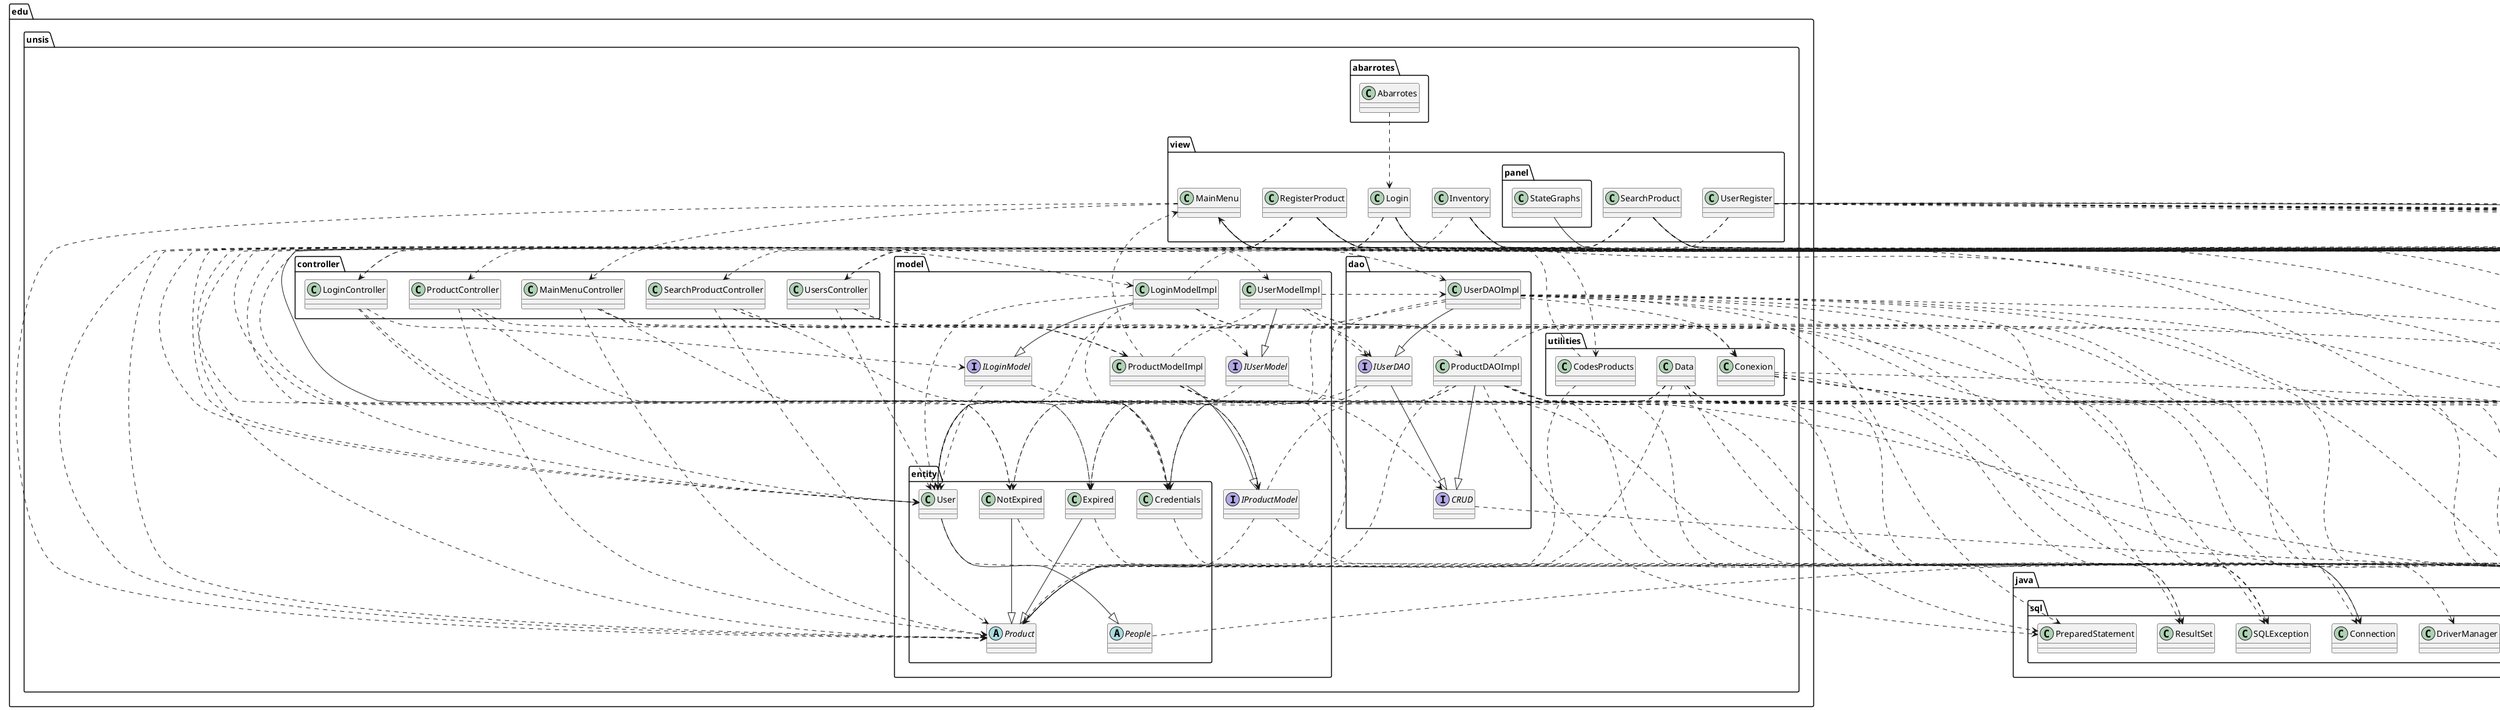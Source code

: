 @startuml
abstract class edu.unsis.model.entity.People
abstract class edu.unsis.model.entity.Product
annotation java.lang.Override
annotation java.lang.SuppressWarnings
class edu.unsis.abarrotes.Abarrotes
class edu.unsis.controller.LoginController
class edu.unsis.controller.MainMenuController
class edu.unsis.controller.ProductController
class edu.unsis.controller.SearchProductController
class edu.unsis.controller.UsersController
class edu.unsis.dao.ProductDAOImpl
class edu.unsis.dao.UserDAOImpl
class edu.unsis.model.LoginModelImpl
class edu.unsis.model.ProductModelImpl
class edu.unsis.model.UserModelImpl
class edu.unsis.model.entity.Credentials
class edu.unsis.model.entity.Expired
class edu.unsis.model.entity.NotExpired
class edu.unsis.model.entity.User
class edu.unsis.utilities.CodesProducts
class edu.unsis.utilities.Conexion
class edu.unsis.utilities.Data
class edu.unsis.view.Inventory
class edu.unsis.view.Login
class edu.unsis.view.MainMenu
class edu.unsis.view.RegisterProduct
class edu.unsis.view.SearchProduct
class edu.unsis.view.UserRegister
class edu.unsis.view.panel.StateGraphs
class java.awt.Color
class java.awt.Font
class java.awt.Frame
class java.awt.Image
class java.io.File
class java.sql.Connection
class java.sql.DriverManager
class java.sql.PreparedStatement
class java.sql.ResultSet
class java.sql.SQLException
class java.util.ArrayList
class javax.sound.sampled.AudioInputStream
class javax.sound.sampled.AudioSystem
class javax.sound.sampled.Clip
class javax.swing.ImageIcon
class javax.swing.JFrame
class javax.swing.JOptionPane
class javax.swing.JPanel
class javax.swing.SwingConstants
class javax.swing.table.DefaultTableCellRenderer
class javax.swing.table.DefaultTableModel
interface edu.unsis.dao.CRUD
interface edu.unsis.dao.IUserDAO
interface edu.unsis.model.ILoginModel
interface edu.unsis.model.IProductModel
interface edu.unsis.model.IUserModel
edu.unsis.model.entity.People ..> java.lang.Override
edu.unsis.model.entity.Product ..> java.lang.Override
edu.unsis.abarrotes.Abarrotes ..> edu.unsis.view.Login
edu.unsis.controller.LoginController ..> edu.unsis.model.LoginModelImpl
edu.unsis.controller.LoginController ..> edu.unsis.model.entity.Credentials
edu.unsis.controller.LoginController ..> edu.unsis.model.entity.User
edu.unsis.controller.LoginController ..> edu.unsis.model.ILoginModel
edu.unsis.controller.MainMenuController ..> edu.unsis.model.entity.Product
edu.unsis.controller.MainMenuController ..> edu.unsis.model.ProductModelImpl
edu.unsis.controller.MainMenuController ..> java.util.ArrayList
edu.unsis.controller.MainMenuController ..> edu.unsis.model.IProductModel
edu.unsis.controller.ProductController ..> edu.unsis.model.entity.Product
edu.unsis.controller.ProductController ..> edu.unsis.model.ProductModelImpl
edu.unsis.controller.ProductController ..> edu.unsis.model.IProductModel
edu.unsis.controller.SearchProductController ..> edu.unsis.model.entity.Product
edu.unsis.controller.SearchProductController ..> edu.unsis.model.ProductModelImpl
edu.unsis.controller.SearchProductController ..> javax.swing.table.DefaultTableModel
edu.unsis.controller.SearchProductController ..> edu.unsis.model.IProductModel
edu.unsis.controller.UsersController ..> edu.unsis.model.UserModelImpl
edu.unsis.controller.UsersController ..> edu.unsis.model.entity.User
edu.unsis.controller.UsersController ..> java.util.ArrayList
edu.unsis.controller.UsersController ..> edu.unsis.model.IUserModel
edu.unsis.dao.ProductDAOImpl ..> edu.unsis.model.entity.Product
edu.unsis.dao.ProductDAOImpl ..> java.lang.Override
edu.unsis.dao.ProductDAOImpl ..> edu.unsis.model.entity.Expired
edu.unsis.dao.ProductDAOImpl ..> edu.unsis.model.entity.NotExpired
edu.unsis.dao.ProductDAOImpl ..> edu.unsis.utilities.Conexion
edu.unsis.dao.ProductDAOImpl ..> java.sql.Connection
edu.unsis.dao.ProductDAOImpl ..> java.sql.PreparedStatement
edu.unsis.dao.ProductDAOImpl ..> java.sql.ResultSet
edu.unsis.dao.ProductDAOImpl ..> java.sql.SQLException
edu.unsis.dao.ProductDAOImpl ..> java.util.ArrayList
edu.unsis.dao.ProductDAOImpl ..> javax.swing.JOptionPane
edu.unsis.dao.ProductDAOImpl --|> edu.unsis.dao.CRUD
edu.unsis.dao.UserDAOImpl ..> java.lang.Override
edu.unsis.dao.UserDAOImpl ..> edu.unsis.model.entity.Credentials
edu.unsis.dao.UserDAOImpl ..> edu.unsis.model.entity.User
edu.unsis.dao.UserDAOImpl ..> edu.unsis.utilities.Conexion
edu.unsis.dao.UserDAOImpl ..> java.sql.Connection
edu.unsis.dao.UserDAOImpl ..> java.sql.PreparedStatement
edu.unsis.dao.UserDAOImpl ..> java.sql.ResultSet
edu.unsis.dao.UserDAOImpl ..> java.sql.SQLException
edu.unsis.dao.UserDAOImpl ..> java.util.ArrayList
edu.unsis.dao.UserDAOImpl ..> javax.swing.JOptionPane
edu.unsis.dao.UserDAOImpl --|> edu.unsis.dao.IUserDAO
edu.unsis.model.LoginModelImpl ..> java.lang.Override
edu.unsis.model.LoginModelImpl ..> edu.unsis.dao.UserDAOImpl
edu.unsis.model.LoginModelImpl ..> edu.unsis.model.entity.Credentials
edu.unsis.model.LoginModelImpl ..> edu.unsis.model.entity.User
edu.unsis.model.LoginModelImpl ..> edu.unsis.dao.IUserDAO
edu.unsis.model.LoginModelImpl --|> edu.unsis.model.ILoginModel
edu.unsis.model.ProductModelImpl ..> edu.unsis.model.entity.Product
edu.unsis.model.ProductModelImpl ..> java.lang.Override
edu.unsis.model.ProductModelImpl ..> edu.unsis.dao.ProductDAOImpl
edu.unsis.model.ProductModelImpl ..> edu.unsis.view.MainMenu
edu.unsis.model.ProductModelImpl ..> java.util.ArrayList
edu.unsis.model.ProductModelImpl ..> javax.swing.table.DefaultTableModel
edu.unsis.model.ProductModelImpl ..> edu.unsis.dao.CRUD
edu.unsis.model.ProductModelImpl --|> edu.unsis.model.IProductModel
edu.unsis.model.UserModelImpl ..> java.lang.Override
edu.unsis.model.UserModelImpl ..> edu.unsis.dao.UserDAOImpl
edu.unsis.model.UserModelImpl ..> edu.unsis.model.entity.User
edu.unsis.model.UserModelImpl ..> java.util.ArrayList
edu.unsis.model.UserModelImpl ..> edu.unsis.dao.IUserDAO
edu.unsis.model.UserModelImpl --|> edu.unsis.model.IUserModel
edu.unsis.model.entity.Credentials ..> java.lang.Override
edu.unsis.model.entity.Expired --|> edu.unsis.model.entity.Product
edu.unsis.model.entity.Expired ..> java.lang.Override
edu.unsis.model.entity.NotExpired --|> edu.unsis.model.entity.Product
edu.unsis.model.entity.NotExpired ..> java.lang.Override
edu.unsis.model.entity.User --|> edu.unsis.model.entity.People
edu.unsis.model.entity.User ..> java.lang.Override
edu.unsis.utilities.CodesProducts ..> edu.unsis.model.entity.Product
edu.unsis.utilities.CodesProducts ..> edu.unsis.view.MainMenu
edu.unsis.utilities.Conexion ..> java.sql.Connection
edu.unsis.utilities.Conexion ..> java.sql.DriverManager
edu.unsis.utilities.Conexion ..> java.sql.SQLException
edu.unsis.utilities.Conexion ..> javax.swing.JOptionPane
edu.unsis.utilities.Data ..> edu.unsis.model.entity.Product
edu.unsis.utilities.Data ..> edu.unsis.model.entity.Credentials
edu.unsis.utilities.Data ..> edu.unsis.model.entity.Expired
edu.unsis.utilities.Data ..> edu.unsis.model.entity.NotExpired
edu.unsis.utilities.Data ..> edu.unsis.model.entity.User
edu.unsis.utilities.Data ..> java.sql.Connection
edu.unsis.utilities.Data ..> java.sql.PreparedStatement
edu.unsis.utilities.Data ..> java.sql.ResultSet
edu.unsis.utilities.Data ..> java.sql.SQLException
edu.unsis.utilities.Data ..> java.util.ArrayList
edu.unsis.view.Inventory ..> edu.unsis.model.entity.Product
edu.unsis.view.Inventory ..> java.lang.SuppressWarnings
edu.unsis.view.Inventory ..> java.awt.Color
edu.unsis.view.Inventory ..> java.awt.Font
edu.unsis.view.Inventory ..> java.awt.Image
edu.unsis.view.Inventory ..> java.util.ArrayList
edu.unsis.view.Inventory ..> javax.swing.ImageIcon
edu.unsis.view.Inventory --|> javax.swing.JFrame
edu.unsis.view.Inventory ..> javax.swing.SwingConstants
edu.unsis.view.Inventory ..> javax.swing.table.DefaultTableCellRenderer
edu.unsis.view.Inventory ..> javax.swing.table.DefaultTableModel
edu.unsis.view.Login ..> java.lang.SuppressWarnings
edu.unsis.view.Login ..> edu.unsis.controller.LoginController
edu.unsis.view.Login ..> edu.unsis.model.entity.Credentials
edu.unsis.view.Login ..> edu.unsis.model.entity.User
edu.unsis.view.Login ..> java.awt.Color
edu.unsis.view.Login ..> java.awt.Frame
edu.unsis.view.Login ..> java.awt.Image
edu.unsis.view.Login ..> java.io.File
edu.unsis.view.Login ..> javax.sound.sampled.AudioInputStream
edu.unsis.view.Login ..> javax.sound.sampled.AudioSystem
edu.unsis.view.Login ..> javax.sound.sampled.Clip
edu.unsis.view.Login ..> javax.swing.ImageIcon
edu.unsis.view.Login --|> javax.swing.JFrame
edu.unsis.view.Login ..> javax.swing.JOptionPane
edu.unsis.view.MainMenu ..> edu.unsis.model.entity.Product
edu.unsis.view.MainMenu ..> java.lang.SuppressWarnings
edu.unsis.view.MainMenu ..> edu.unsis.controller.MainMenuController
edu.unsis.view.MainMenu ..> java.awt.Color
edu.unsis.view.MainMenu ..> java.awt.Image
edu.unsis.view.MainMenu ..> java.util.ArrayList
edu.unsis.view.MainMenu ..> javax.swing.ImageIcon
edu.unsis.view.MainMenu --|> javax.swing.JFrame
edu.unsis.view.RegisterProduct ..> edu.unsis.model.entity.Product
edu.unsis.view.RegisterProduct ..> java.lang.SuppressWarnings
edu.unsis.view.RegisterProduct ..> edu.unsis.controller.ProductController
edu.unsis.view.RegisterProduct ..> edu.unsis.model.entity.Expired
edu.unsis.view.RegisterProduct ..> edu.unsis.model.entity.NotExpired
edu.unsis.view.RegisterProduct ..> edu.unsis.model.entity.User
edu.unsis.view.RegisterProduct ..> edu.unsis.utilities.CodesProducts
edu.unsis.view.RegisterProduct ..> java.awt.Color
edu.unsis.view.RegisterProduct ..> java.awt.Frame
edu.unsis.view.RegisterProduct ..> java.awt.Image
edu.unsis.view.RegisterProduct ..> java.util.ArrayList
edu.unsis.view.RegisterProduct ..> javax.swing.ImageIcon
edu.unsis.view.RegisterProduct --|> javax.swing.JFrame
edu.unsis.view.RegisterProduct ..> javax.swing.JOptionPane
edu.unsis.view.SearchProduct ..> edu.unsis.model.entity.Product
edu.unsis.view.SearchProduct ..> java.lang.SuppressWarnings
edu.unsis.view.SearchProduct ..> edu.unsis.controller.SearchProductController
edu.unsis.view.SearchProduct ..> edu.unsis.model.entity.Expired
edu.unsis.view.SearchProduct ..> edu.unsis.model.entity.NotExpired
edu.unsis.view.SearchProduct ..> java.awt.Color
edu.unsis.view.SearchProduct ..> java.awt.Font
edu.unsis.view.SearchProduct ..> java.awt.Image
edu.unsis.view.SearchProduct ..> java.util.ArrayList
edu.unsis.view.SearchProduct ..> javax.swing.ImageIcon
edu.unsis.view.SearchProduct --|> javax.swing.JFrame
edu.unsis.view.SearchProduct ..> javax.swing.JOptionPane
edu.unsis.view.SearchProduct ..> javax.swing.SwingConstants
edu.unsis.view.SearchProduct ..> javax.swing.table.DefaultTableCellRenderer
edu.unsis.view.SearchProduct ..> javax.swing.table.DefaultTableModel
edu.unsis.view.UserRegister ..> java.lang.SuppressWarnings
edu.unsis.view.UserRegister ..> edu.unsis.controller.UsersController
edu.unsis.view.UserRegister ..> edu.unsis.model.entity.User
edu.unsis.view.UserRegister ..> java.awt.Color
edu.unsis.view.UserRegister ..> java.awt.Font
edu.unsis.view.UserRegister ..> java.awt.Image
edu.unsis.view.UserRegister ..> java.util.ArrayList
edu.unsis.view.UserRegister ..> javax.swing.ImageIcon
edu.unsis.view.UserRegister --|> javax.swing.JFrame
edu.unsis.view.UserRegister ..> javax.swing.JOptionPane
edu.unsis.view.UserRegister ..> javax.swing.SwingConstants
edu.unsis.view.UserRegister ..> javax.swing.table.DefaultTableCellRenderer
edu.unsis.view.UserRegister ..> javax.swing.table.DefaultTableModel
edu.unsis.view.panel.StateGraphs --|> javax.swing.JPanel
edu.unsis.dao.CRUD ..> java.util.ArrayList
edu.unsis.dao.IUserDAO ..> edu.unsis.model.entity.Credentials
edu.unsis.dao.IUserDAO ..> edu.unsis.model.entity.User
edu.unsis.dao.IUserDAO --|> edu.unsis.dao.CRUD
edu.unsis.model.ILoginModel ..> edu.unsis.model.entity.Credentials
edu.unsis.model.ILoginModel ..> edu.unsis.model.entity.User
edu.unsis.model.IProductModel ..> edu.unsis.model.entity.Product
edu.unsis.model.IProductModel ..> java.util.ArrayList
edu.unsis.model.IProductModel ..> javax.swing.table.DefaultTableModel
edu.unsis.model.IUserModel ..> edu.unsis.model.entity.User
edu.unsis.model.IUserModel ..> java.util.ArrayList
@enduml